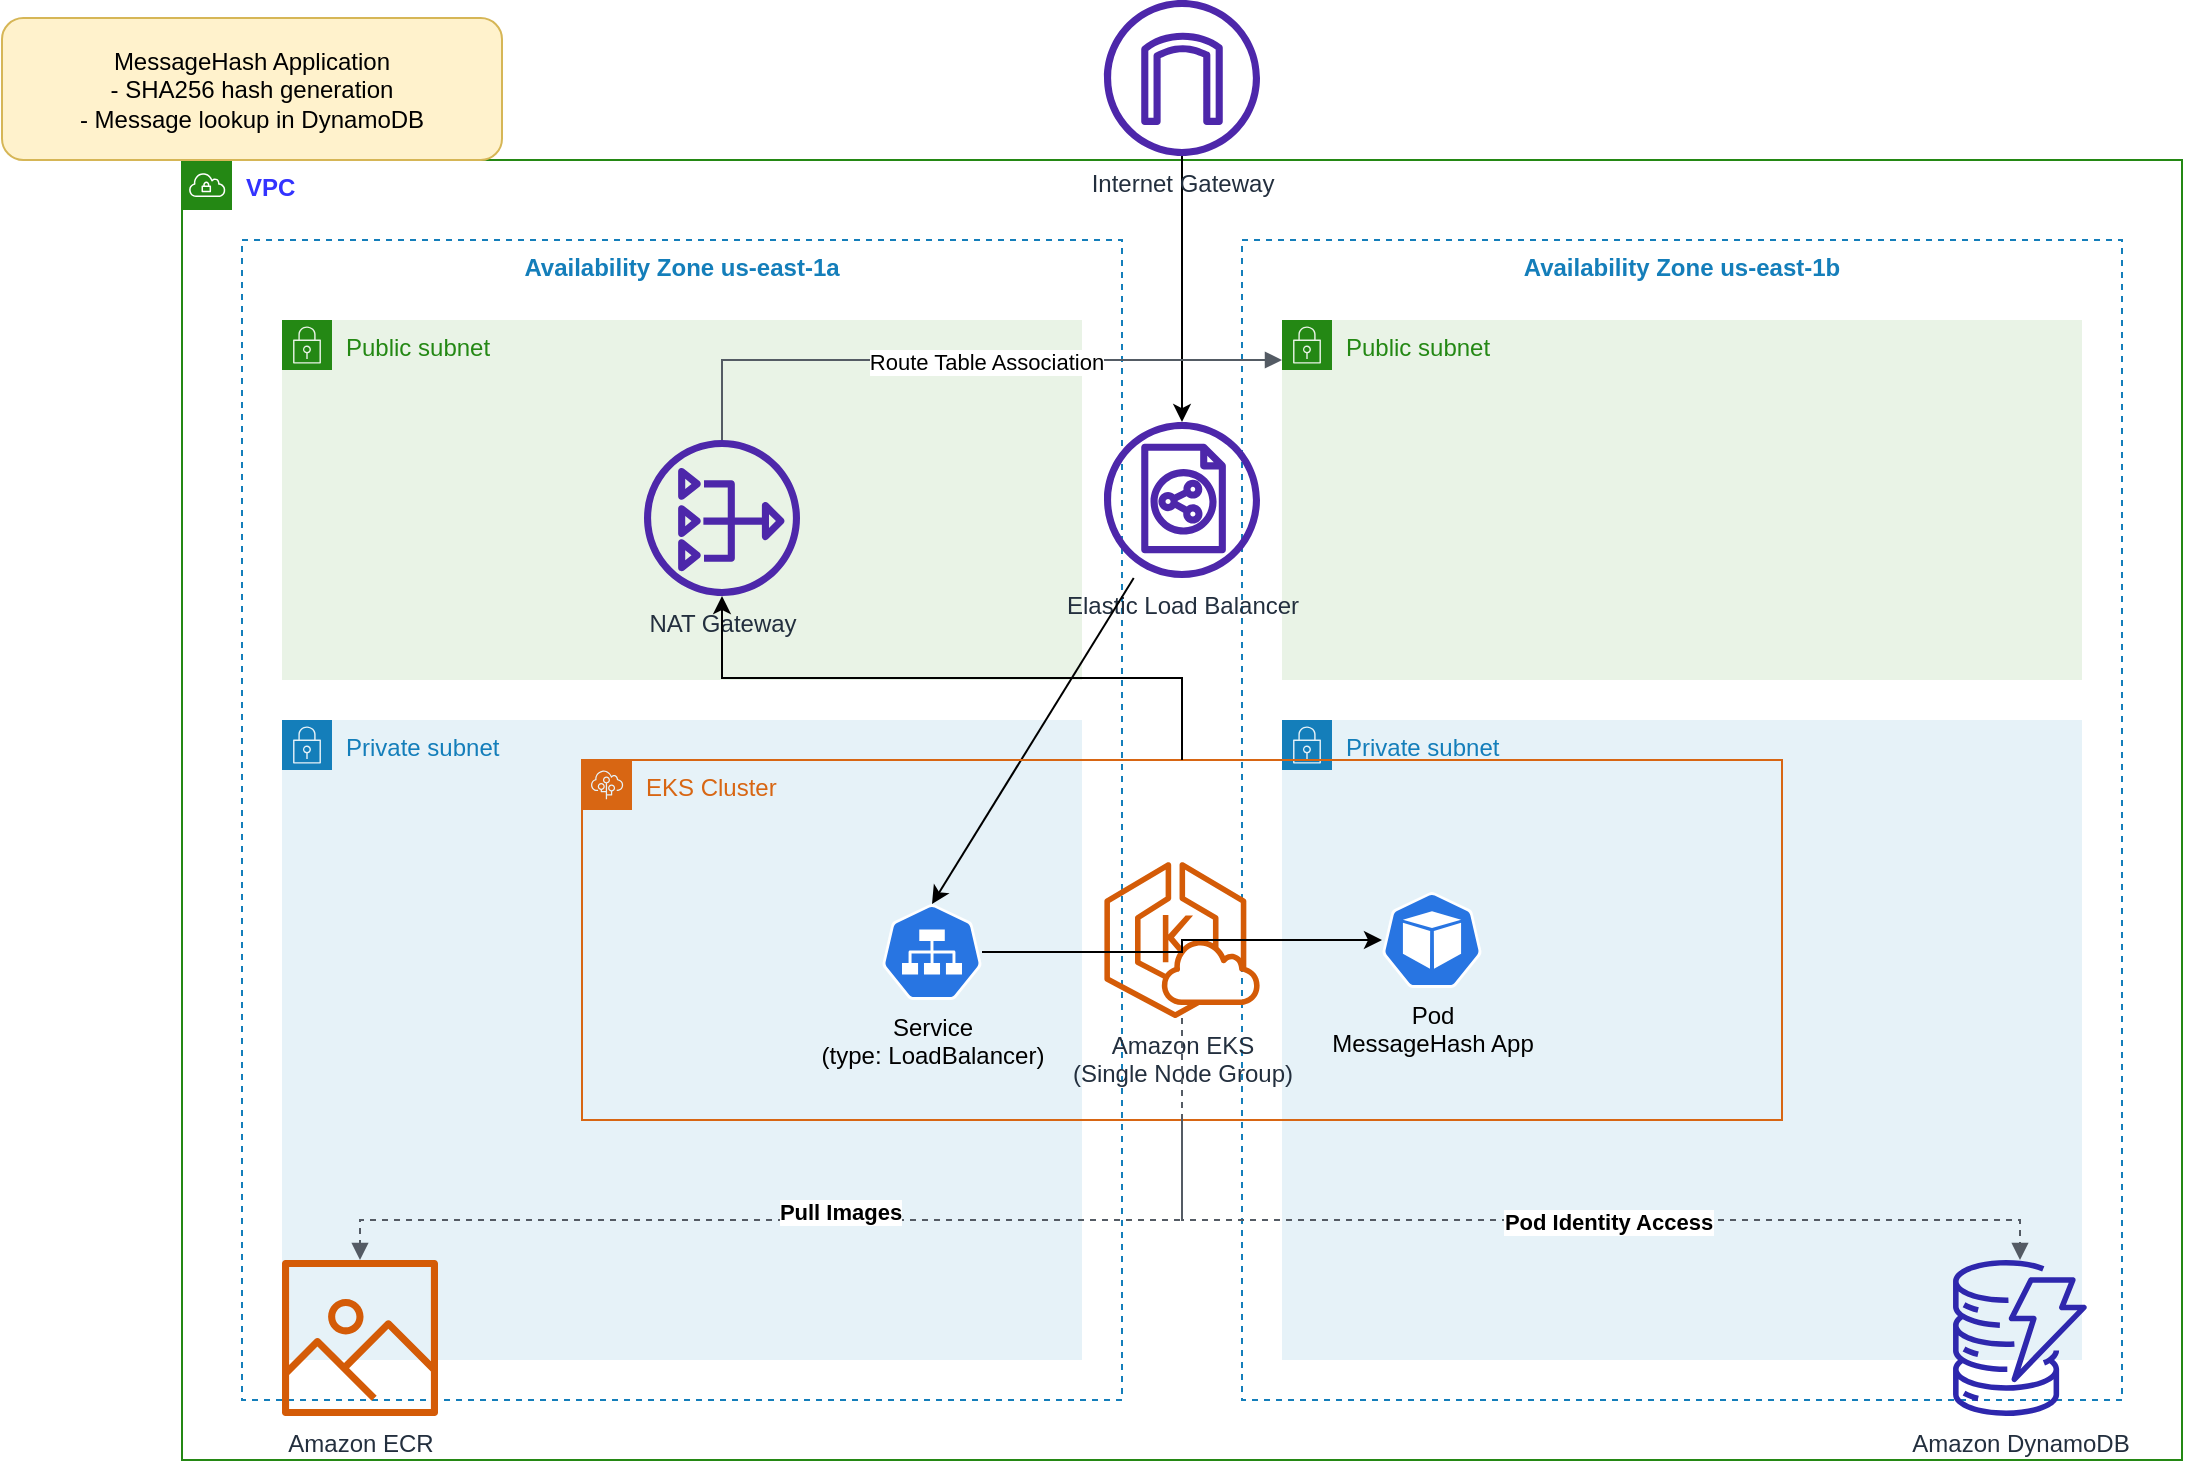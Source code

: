 <mxfile>
    <diagram name="AWS MessageHash Architecture" id="FcLG9pCBlp_IIaaZ1BZP">
        <mxGraphModel dx="1715" dy="389" grid="1" gridSize="10" guides="1" tooltips="1" connect="1" arrows="1" fold="1" page="1" pageScale="1" pageWidth="850" pageHeight="1100" math="0" shadow="0">
            <root>
                <mxCell id="0"/>
                <mxCell id="1" parent="0"/>
                <mxCell id="NsBPkp4XyrDXrMT-YGY4-67" value="&lt;b&gt;&lt;font style=&quot;color: rgb(51, 51, 255);&quot;&gt;VPC&lt;/font&gt;&lt;/b&gt;" style="points=[[0,0],[0.25,0],[0.5,0],[0.75,0],[1,0],[1,0.25],[1,0.5],[1,0.75],[1,1],[0.75,1],[0.5,1],[0.25,1],[0,1],[0,0.75],[0,0.5],[0,0.25]];outlineConnect=0;gradientColor=none;html=1;whiteSpace=wrap;fontSize=12;fontStyle=0;container=1;pointerEvents=0;collapsible=0;recursiveResize=0;shape=mxgraph.aws4.group;grIcon=mxgraph.aws4.group_vpc;strokeColor=#248814;fillColor=none;verticalAlign=top;align=left;spacingLeft=30;fontColor=#AAB7B8;dashed=0;" parent="1" vertex="1">
                    <mxGeometry x="60" y="130" width="1000" height="650" as="geometry"/>
                </mxCell>
                <mxCell id="NsBPkp4XyrDXrMT-YGY4-68" value="&lt;b&gt;Availability Zone us-east-1a&lt;/b&gt;" style="fillColor=none;strokeColor=#147EBA;dashed=1;verticalAlign=top;fontStyle=0;fontColor=#147EBA;whiteSpace=wrap;html=1;" parent="NsBPkp4XyrDXrMT-YGY4-67" vertex="1">
                    <mxGeometry x="30" y="40" width="440" height="580" as="geometry"/>
                </mxCell>
                <mxCell id="NsBPkp4XyrDXrMT-YGY4-69" value="&lt;b&gt;Availability Zone us-east-1b&lt;/b&gt;" style="fillColor=none;strokeColor=#147EBA;dashed=1;verticalAlign=top;fontStyle=0;fontColor=#147EBA;whiteSpace=wrap;html=1;" parent="NsBPkp4XyrDXrMT-YGY4-67" vertex="1">
                    <mxGeometry x="530" y="40" width="440" height="580" as="geometry"/>
                </mxCell>
                <mxCell id="NsBPkp4XyrDXrMT-YGY4-70" value="Public subnet" style="points=[[0,0],[0.25,0],[0.5,0],[0.75,0],[1,0],[1,0.25],[1,0.5],[1,0.75],[1,1],[0.75,1],[0.5,1],[0.25,1],[0,1],[0,0.75],[0,0.5],[0,0.25]];outlineConnect=0;gradientColor=none;html=1;whiteSpace=wrap;fontSize=12;fontStyle=0;container=1;pointerEvents=0;collapsible=0;recursiveResize=0;shape=mxgraph.aws4.group;grIcon=mxgraph.aws4.group_security_group;grStroke=0;strokeColor=#248814;fillColor=#E9F3E6;verticalAlign=top;align=left;spacingLeft=30;fontColor=#248814;dashed=0;" parent="NsBPkp4XyrDXrMT-YGY4-67" vertex="1">
                    <mxGeometry x="50" y="80" width="400" height="180" as="geometry"/>
                </mxCell>
                <mxCell id="NsBPkp4XyrDXrMT-YGY4-71" value="NAT Gateway" style="sketch=0;outlineConnect=0;fontColor=#232F3E;gradientColor=none;fillColor=#4D27AA;strokeColor=none;dashed=0;verticalLabelPosition=bottom;verticalAlign=top;align=center;html=1;fontSize=12;fontStyle=0;aspect=fixed;pointerEvents=1;shape=mxgraph.aws4.nat_gateway;" parent="NsBPkp4XyrDXrMT-YGY4-70" vertex="1">
                    <mxGeometry x="181" y="60" width="78" height="78" as="geometry"/>
                </mxCell>
                <mxCell id="NsBPkp4XyrDXrMT-YGY4-73" value="Public subnet" style="points=[[0,0],[0.25,0],[0.5,0],[0.75,0],[1,0],[1,0.25],[1,0.5],[1,0.75],[1,1],[0.75,1],[0.5,1],[0.25,1],[0,1],[0,0.75],[0,0.5],[0,0.25]];outlineConnect=0;gradientColor=none;html=1;whiteSpace=wrap;fontSize=12;fontStyle=0;container=1;pointerEvents=0;collapsible=0;recursiveResize=0;shape=mxgraph.aws4.group;grIcon=mxgraph.aws4.group_security_group;grStroke=0;strokeColor=#248814;fillColor=#E9F3E6;verticalAlign=top;align=left;spacingLeft=30;fontColor=#248814;dashed=0;" parent="NsBPkp4XyrDXrMT-YGY4-67" vertex="1">
                    <mxGeometry x="550" y="80" width="400" height="180" as="geometry"/>
                </mxCell>
                <mxCell id="NsBPkp4XyrDXrMT-YGY4-74" value="Private subnet" style="points=[[0,0],[0.25,0],[0.5,0],[0.75,0],[1,0],[1,0.25],[1,0.5],[1,0.75],[1,1],[0.75,1],[0.5,1],[0.25,1],[0,1],[0,0.75],[0,0.5],[0,0.25]];outlineConnect=0;gradientColor=none;html=1;whiteSpace=wrap;fontSize=12;fontStyle=0;container=1;pointerEvents=0;collapsible=0;recursiveResize=0;shape=mxgraph.aws4.group;grIcon=mxgraph.aws4.group_security_group;grStroke=0;strokeColor=#147EBA;fillColor=#E6F2F8;verticalAlign=top;align=left;spacingLeft=30;fontColor=#147EBA;dashed=0;" parent="NsBPkp4XyrDXrMT-YGY4-67" vertex="1">
                    <mxGeometry x="50" y="280" width="400" height="320" as="geometry"/>
                </mxCell>
                <mxCell id="NsBPkp4XyrDXrMT-YGY4-75" value="Private subnet" style="points=[[0,0],[0.25,0],[0.5,0],[0.75,0],[1,0],[1,0.25],[1,0.5],[1,0.75],[1,1],[0.75,1],[0.5,1],[0.25,1],[0,1],[0,0.75],[0,0.5],[0,0.25]];outlineConnect=0;gradientColor=none;html=1;whiteSpace=wrap;fontSize=12;fontStyle=0;container=1;pointerEvents=0;collapsible=0;recursiveResize=0;shape=mxgraph.aws4.group;grIcon=mxgraph.aws4.group_security_group;grStroke=0;strokeColor=#147EBA;fillColor=#E6F2F8;verticalAlign=top;align=left;spacingLeft=30;fontColor=#147EBA;dashed=0;" parent="NsBPkp4XyrDXrMT-YGY4-67" vertex="1">
                    <mxGeometry x="550" y="280" width="400" height="320" as="geometry"/>
                </mxCell>
                <mxCell id="NsBPkp4XyrDXrMT-YGY4-72" value="Elastic Load Balancer" style="sketch=0;outlineConnect=0;fontColor=#232F3E;gradientColor=none;fillColor=#4D27AA;strokeColor=none;dashed=0;verticalLabelPosition=bottom;verticalAlign=top;align=center;html=1;fontSize=12;fontStyle=0;aspect=fixed;pointerEvents=1;shape=mxgraph.aws4.classic_load_balancer;" parent="NsBPkp4XyrDXrMT-YGY4-67" vertex="1">
                    <mxGeometry x="461" y="131" width="78" height="78" as="geometry"/>
                </mxCell>
                <mxCell id="NsBPkp4XyrDXrMT-YGY4-82" value="Service&#xa;(type: LoadBalancer)" style="sketch=0;html=1;dashed=0;whitespace=wrap;fillColor=#2875E2;strokeColor=#ffffff;points=[[0.005,0.63,0],[0.1,0.2,0],[0.9,0.2,0],[0.5,0,0],[0.995,0.63,0],[0.72,0.99,0],[0.5,1,0],[0.28,0.99,0]];verticalLabelPosition=bottom;align=center;verticalAlign=top;shape=mxgraph.kubernetes.icon;prIcon=svc" parent="NsBPkp4XyrDXrMT-YGY4-67" vertex="1">
                    <mxGeometry x="350" y="372" width="50" height="48" as="geometry"/>
                </mxCell>
                <mxCell id="3" style="edgeStyle=none;html=1;entryX=0.5;entryY=0;entryDx=0;entryDy=0;entryPerimeter=0;" edge="1" parent="NsBPkp4XyrDXrMT-YGY4-67" source="NsBPkp4XyrDXrMT-YGY4-72" target="NsBPkp4XyrDXrMT-YGY4-82">
                    <mxGeometry relative="1" as="geometry"/>
                </mxCell>
                <mxCell id="2" style="edgeStyle=none;html=1;" edge="1" parent="1" source="NsBPkp4XyrDXrMT-YGY4-76" target="NsBPkp4XyrDXrMT-YGY4-72">
                    <mxGeometry relative="1" as="geometry"/>
                </mxCell>
                <mxCell id="NsBPkp4XyrDXrMT-YGY4-76" value="Internet Gateway" style="sketch=0;outlineConnect=0;fontColor=#232F3E;gradientColor=none;fillColor=#4D27AA;strokeColor=none;dashed=0;verticalLabelPosition=bottom;verticalAlign=top;align=center;html=1;fontSize=12;fontStyle=0;aspect=fixed;pointerEvents=1;shape=mxgraph.aws4.internet_gateway;" parent="1" vertex="1">
                    <mxGeometry x="521" y="50" width="78" height="78" as="geometry"/>
                </mxCell>
                <mxCell id="NsBPkp4XyrDXrMT-YGY4-77" value="Amazon ECR" style="sketch=0;outlineConnect=0;fontColor=#232F3E;gradientColor=none;fillColor=#D45B07;strokeColor=none;dashed=0;verticalLabelPosition=bottom;verticalAlign=top;align=center;html=1;fontSize=12;fontStyle=0;aspect=fixed;pointerEvents=1;shape=mxgraph.aws4.container_registry_image;" parent="1" vertex="1">
                    <mxGeometry x="110" y="680" width="78" height="78" as="geometry"/>
                </mxCell>
                <mxCell id="NsBPkp4XyrDXrMT-YGY4-78" value="Amazon DynamoDB" style="sketch=0;outlineConnect=0;fontColor=#232F3E;gradientColor=none;fillColor=#2E27AD;strokeColor=none;dashed=0;verticalLabelPosition=bottom;verticalAlign=top;align=center;html=1;fontSize=12;fontStyle=0;aspect=fixed;pointerEvents=1;shape=mxgraph.aws4.dynamodb;" parent="1" vertex="1">
                    <mxGeometry x="940" y="680" width="78" height="78" as="geometry"/>
                </mxCell>
                <mxCell id="NsBPkp4XyrDXrMT-YGY4-79" value="EKS Cluster" style="points=[[0,0],[0.25,0],[0.5,0],[0.75,0],[1,0],[1,0.25],[1,0.5],[1,0.75],[1,1],[0.75,1],[0.5,1],[0.25,1],[0,1],[0,0.75],[0,0.5],[0,0.25]];outlineConnect=0;gradientColor=none;html=1;whiteSpace=wrap;fontSize=12;fontStyle=0;container=1;pointerEvents=0;collapsible=0;recursiveResize=0;shape=mxgraph.aws4.group;grIcon=mxgraph.aws4.group_elastic_beanstalk;strokeColor=#D86613;fillColor=none;verticalAlign=top;align=left;spacingLeft=30;fontColor=#D86613;dashed=0;" parent="1" vertex="1">
                    <mxGeometry x="260" y="430" width="600" height="180" as="geometry"/>
                </mxCell>
                <mxCell id="NsBPkp4XyrDXrMT-YGY4-80" value="Amazon EKS&#xa;(Single Node Group)" style="sketch=0;outlineConnect=0;fontColor=#232F3E;gradientColor=none;fillColor=#D45B07;strokeColor=none;dashed=0;verticalLabelPosition=bottom;verticalAlign=top;align=center;html=1;fontSize=12;fontStyle=0;aspect=fixed;pointerEvents=1;shape=mxgraph.aws4.eks_cloud;" parent="NsBPkp4XyrDXrMT-YGY4-79" vertex="1">
                    <mxGeometry x="261" y="51" width="78" height="78" as="geometry"/>
                </mxCell>
                <mxCell id="NsBPkp4XyrDXrMT-YGY4-81" value="Pod&#xa;MessageHash App" style="sketch=0;html=1;dashed=0;whitespace=wrap;fillColor=#2875E2;strokeColor=#ffffff;points=[[0.005,0.63,0],[0.1,0.2,0],[0.9,0.2,0],[0.5,0,0],[0.995,0.63,0],[0.72,0.99,0],[0.5,1,0],[0.28,0.99,0]];verticalLabelPosition=bottom;align=center;verticalAlign=top;shape=mxgraph.kubernetes.icon;prIcon=pod" parent="NsBPkp4XyrDXrMT-YGY4-79" vertex="1">
                    <mxGeometry x="400" y="66" width="50" height="48" as="geometry"/>
                </mxCell>
                <mxCell id="NsBPkp4XyrDXrMT-YGY4-85" value="" style="edgeStyle=orthogonalEdgeStyle;html=1;endArrow=block;elbow=vertical;startArrow=none;endFill=1;strokeColor=#545B64;rounded=0;dashed=1;fontStyle=1" parent="1" source="NsBPkp4XyrDXrMT-YGY4-80" target="NsBPkp4XyrDXrMT-YGY4-77" edge="1">
                    <mxGeometry width="100" relative="1" as="geometry">
                        <mxPoint x="410" y="400" as="sourcePoint"/>
                        <mxPoint x="510" y="400" as="targetPoint"/>
                        <Array as="points">
                            <mxPoint x="560" y="660"/>
                            <mxPoint x="149" y="660"/>
                        </Array>
                    </mxGeometry>
                </mxCell>
                <mxCell id="NsBPkp4XyrDXrMT-YGY4-86" value="Pull Images" style="edgeLabel;html=1;align=center;verticalAlign=middle;resizable=0;points=[];fontStyle=1" parent="NsBPkp4XyrDXrMT-YGY4-85" vertex="1" connectable="0">
                    <mxGeometry x="0.024" y="-4" relative="1" as="geometry">
                        <mxPoint as="offset"/>
                    </mxGeometry>
                </mxCell>
                <mxCell id="NsBPkp4XyrDXrMT-YGY4-87" value="" style="edgeStyle=orthogonalEdgeStyle;html=1;endArrow=block;elbow=vertical;startArrow=none;endFill=1;strokeColor=#545B64;rounded=0;dashed=1;" parent="1" source="NsBPkp4XyrDXrMT-YGY4-79" target="NsBPkp4XyrDXrMT-YGY4-78" edge="1">
                    <mxGeometry width="100" relative="1" as="geometry">
                        <mxPoint x="410" y="400" as="sourcePoint"/>
                        <mxPoint x="510" y="400" as="targetPoint"/>
                        <Array as="points">
                            <mxPoint x="560" y="660"/>
                            <mxPoint x="979" y="660"/>
                        </Array>
                    </mxGeometry>
                </mxCell>
                <mxCell id="NsBPkp4XyrDXrMT-YGY4-88" value="&lt;b&gt;Pod Identity Access&lt;/b&gt;" style="edgeLabel;html=1;align=center;verticalAlign=middle;resizable=0;points=[];" parent="NsBPkp4XyrDXrMT-YGY4-87" vertex="1" connectable="0">
                    <mxGeometry x="0.075" y="-1" relative="1" as="geometry">
                        <mxPoint as="offset"/>
                    </mxGeometry>
                </mxCell>
                <mxCell id="NsBPkp4XyrDXrMT-YGY4-89" value="MessageHash Application&#xa;- SHA256 hash generation&#xa;- Message lookup in DynamoDB" style="rounded=1;whiteSpace=wrap;html=1;strokeColor=#d6b656;fillColor=#fff2cc;" parent="1" vertex="1">
                    <mxGeometry x="-30" y="59" width="250" height="71" as="geometry"/>
                </mxCell>
                <mxCell id="NsBPkp4XyrDXrMT-YGY4-90" value="" style="edgeStyle=orthogonalEdgeStyle;html=1;endArrow=block;elbow=vertical;startArrow=none;endFill=1;strokeColor=#545B64;rounded=0;" parent="1" source="NsBPkp4XyrDXrMT-YGY4-71" target="NsBPkp4XyrDXrMT-YGY4-73" edge="1">
                    <mxGeometry width="100" relative="1" as="geometry">
                        <mxPoint x="320" y="230" as="sourcePoint"/>
                        <mxPoint x="510" y="400" as="targetPoint"/>
                        <Array as="points">
                            <mxPoint x="370" y="230"/>
                            <mxPoint x="760" y="230"/>
                        </Array>
                    </mxGeometry>
                </mxCell>
                <mxCell id="NsBPkp4XyrDXrMT-YGY4-91" value="Route Table Association" style="edgeLabel;html=1;align=center;verticalAlign=middle;resizable=0;points=[];" parent="NsBPkp4XyrDXrMT-YGY4-90" vertex="1" connectable="0">
                    <mxGeometry x="0.075" y="-1" relative="1" as="geometry">
                        <mxPoint as="offset"/>
                    </mxGeometry>
                </mxCell>
                <mxCell id="NsBPkp4XyrDXrMT-YGY4-92" style="edgeStyle=orthogonalEdgeStyle;rounded=0;orthogonalLoop=1;jettySize=auto;html=1;" parent="1" source="NsBPkp4XyrDXrMT-YGY4-79" target="NsBPkp4XyrDXrMT-YGY4-71" edge="1">
                    <mxGeometry relative="1" as="geometry"/>
                </mxCell>
                <mxCell id="NsBPkp4XyrDXrMT-YGY4-83" value="" style="edgeStyle=orthogonalEdgeStyle;rounded=0;orthogonalLoop=1;jettySize=auto;html=1;" parent="1" source="NsBPkp4XyrDXrMT-YGY4-82" target="NsBPkp4XyrDXrMT-YGY4-81" edge="1">
                    <mxGeometry relative="1" as="geometry"/>
                </mxCell>
            </root>
        </mxGraphModel>
    </diagram>
</mxfile>